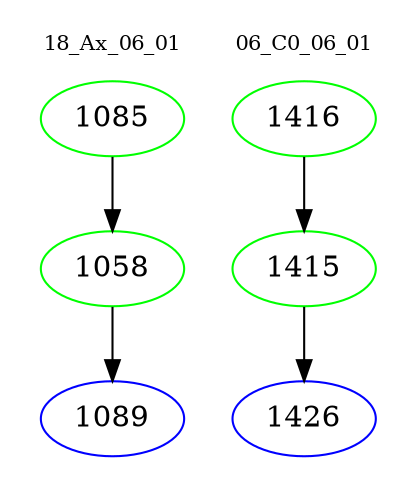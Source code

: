 digraph{
subgraph cluster_0 {
color = white
label = "18_Ax_06_01";
fontsize=10;
T0_1085 [label="1085", color="green"]
T0_1085 -> T0_1058 [color="black"]
T0_1058 [label="1058", color="green"]
T0_1058 -> T0_1089 [color="black"]
T0_1089 [label="1089", color="blue"]
}
subgraph cluster_1 {
color = white
label = "06_C0_06_01";
fontsize=10;
T1_1416 [label="1416", color="green"]
T1_1416 -> T1_1415 [color="black"]
T1_1415 [label="1415", color="green"]
T1_1415 -> T1_1426 [color="black"]
T1_1426 [label="1426", color="blue"]
}
}
